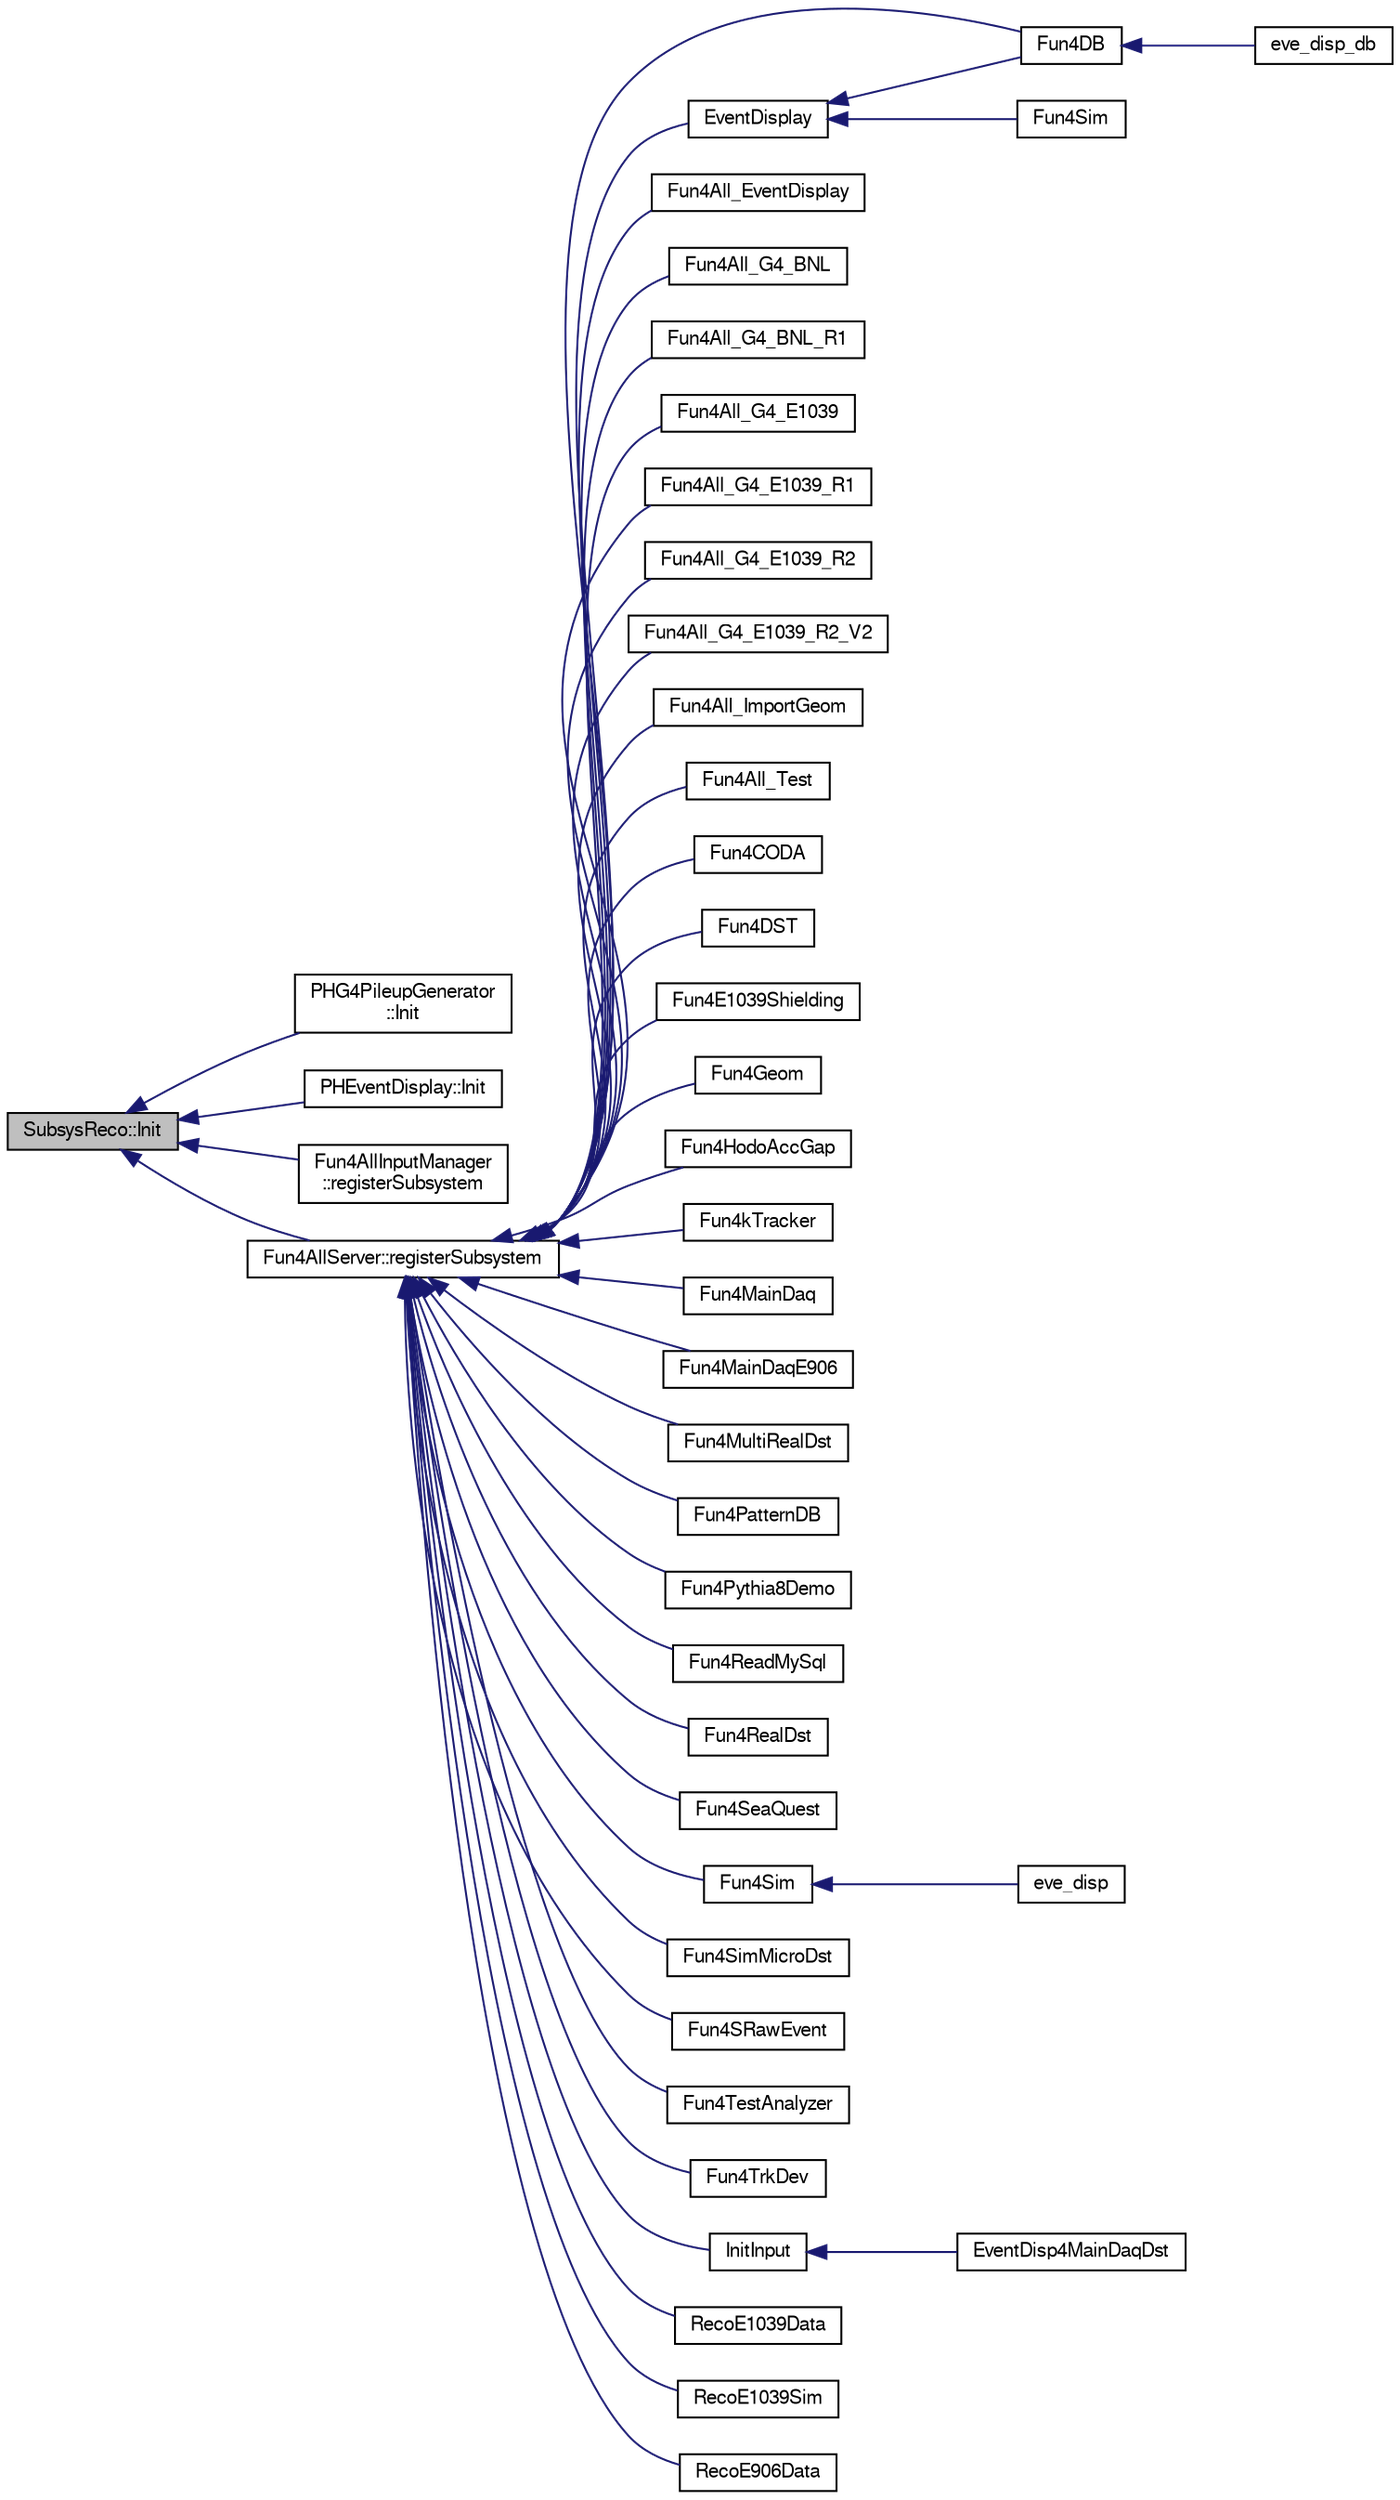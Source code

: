 digraph "SubsysReco::Init"
{
  bgcolor="transparent";
  edge [fontname="FreeSans",fontsize="10",labelfontname="FreeSans",labelfontsize="10"];
  node [fontname="FreeSans",fontsize="10",shape=record];
  rankdir="LR";
  Node1 [label="SubsysReco::Init",height=0.2,width=0.4,color="black", fillcolor="grey75", style="filled" fontcolor="black"];
  Node1 -> Node2 [dir="back",color="midnightblue",fontsize="10",style="solid",fontname="FreeSans"];
  Node2 [label="PHG4PileupGenerator\l::Init",height=0.2,width=0.4,color="black",URL="$dc/dbf/classPHG4PileupGenerator.html#a89997831d84f7b62d765cc9f6898d12d"];
  Node1 -> Node3 [dir="back",color="midnightblue",fontsize="10",style="solid",fontname="FreeSans"];
  Node3 [label="PHEventDisplay::Init",height=0.2,width=0.4,color="black",URL="$d1/dce/classPHEventDisplay.html#acbf5f402a323d8484a9afc42922fbcfb",tooltip="Module initialization. "];
  Node1 -> Node4 [dir="back",color="midnightblue",fontsize="10",style="solid",fontname="FreeSans"];
  Node4 [label="Fun4AllInputManager\l::registerSubsystem",height=0.2,width=0.4,color="black",URL="$d4/da9/classFun4AllInputManager.html#ac1910d048e912d51287df1e4f8579888"];
  Node1 -> Node5 [dir="back",color="midnightblue",fontsize="10",style="solid",fontname="FreeSans"];
  Node5 [label="Fun4AllServer::registerSubsystem",height=0.2,width=0.4,color="black",URL="$da/d29/classFun4AllServer.html#a0a9947db0ede1e55622001eb7515f8c0"];
  Node5 -> Node6 [dir="back",color="midnightblue",fontsize="10",style="solid",fontname="FreeSans"];
  Node6 [label="EventDisplay",height=0.2,width=0.4,color="black",URL="$dc/dca/EventDisplay_8C.html#a73499a8c2a3b275c83ac4bebf44db41e"];
  Node6 -> Node7 [dir="back",color="midnightblue",fontsize="10",style="solid",fontname="FreeSans"];
  Node7 [label="Fun4DB",height=0.2,width=0.4,color="black",URL="$df/dc0/Fun4DB_8C.html#a156048b96f7485e3cc410afbc05fc286"];
  Node7 -> Node8 [dir="back",color="midnightblue",fontsize="10",style="solid",fontname="FreeSans"];
  Node8 [label="eve_disp_db",height=0.2,width=0.4,color="black",URL="$de/d2a/eve__disp__db_8C.html#aa8b45dd9cf940c8aff427aed5d9db19f"];
  Node6 -> Node9 [dir="back",color="midnightblue",fontsize="10",style="solid",fontname="FreeSans"];
  Node9 [label="Fun4Sim",height=0.2,width=0.4,color="black",URL="$d5/d4a/e1039-analysis_2SimChainDev_2Fun4Sim_8C.html#a05d19d59f1955a51d54ae22957bbcf86"];
  Node5 -> Node10 [dir="back",color="midnightblue",fontsize="10",style="solid",fontname="FreeSans"];
  Node10 [label="Fun4All_EventDisplay",height=0.2,width=0.4,color="black",URL="$df/d27/Fun4All__EventDisplay_8C.html#a1882962483c970b18963752d848a9f60"];
  Node5 -> Node11 [dir="back",color="midnightblue",fontsize="10",style="solid",fontname="FreeSans"];
  Node11 [label="Fun4All_G4_BNL",height=0.2,width=0.4,color="black",URL="$d9/de0/Fun4All__G4__BNL_8C.html#a62a558c2bb73d1be82a65b16f52ce2e0"];
  Node5 -> Node12 [dir="back",color="midnightblue",fontsize="10",style="solid",fontname="FreeSans"];
  Node12 [label="Fun4All_G4_BNL_R1",height=0.2,width=0.4,color="black",URL="$de/dad/Fun4All__G4__BNL__R1_8C.html#a361be596f3554cfa3d0fc26346c50c31"];
  Node5 -> Node13 [dir="back",color="midnightblue",fontsize="10",style="solid",fontname="FreeSans"];
  Node13 [label="Fun4All_G4_E1039",height=0.2,width=0.4,color="black",URL="$d1/d24/Fun4All__G4__E1039_8C.html#ad81863c21df83a735c57713bc9ec59b1"];
  Node5 -> Node14 [dir="back",color="midnightblue",fontsize="10",style="solid",fontname="FreeSans"];
  Node14 [label="Fun4All_G4_E1039_R1",height=0.2,width=0.4,color="black",URL="$de/d10/Fun4All__G4__E1039__R1_8C.html#aa484b834b55e3114dfd4cd82dcd11831"];
  Node5 -> Node15 [dir="back",color="midnightblue",fontsize="10",style="solid",fontname="FreeSans"];
  Node15 [label="Fun4All_G4_E1039_R2",height=0.2,width=0.4,color="black",URL="$df/d98/Fun4All__G4__E1039__R2_8C.html#a0cc5938b98723b2d5216049aad7edb01"];
  Node5 -> Node16 [dir="back",color="midnightblue",fontsize="10",style="solid",fontname="FreeSans"];
  Node16 [label="Fun4All_G4_E1039_R2_V2",height=0.2,width=0.4,color="black",URL="$d1/d91/Fun4All__G4__E1039__R2__V2_8C.html#a89f8b08cddafb17f4ba14e509a0ca1db"];
  Node5 -> Node17 [dir="back",color="midnightblue",fontsize="10",style="solid",fontname="FreeSans"];
  Node17 [label="Fun4All_ImportGeom",height=0.2,width=0.4,color="black",URL="$d9/d0f/Fun4All__ImportGeom_8C.html#a3388968a8dae60e9eb62b1126f747b6a",tooltip="Read in a Geometry file, and output DST and ROOT TGeo files. "];
  Node5 -> Node18 [dir="back",color="midnightblue",fontsize="10",style="solid",fontname="FreeSans"];
  Node18 [label="Fun4All_Test",height=0.2,width=0.4,color="black",URL="$d5/db4/Fun4All__Test_8C.html#ae69a57ea66fbed58544200f95796a66f"];
  Node5 -> Node19 [dir="back",color="midnightblue",fontsize="10",style="solid",fontname="FreeSans"];
  Node19 [label="Fun4CODA",height=0.2,width=0.4,color="black",URL="$db/dbe/Fun4CODA_8C.html#a1bbee777074605aa2a59ddf9b2b52742"];
  Node5 -> Node7 [dir="back",color="midnightblue",fontsize="10",style="solid",fontname="FreeSans"];
  Node5 -> Node20 [dir="back",color="midnightblue",fontsize="10",style="solid",fontname="FreeSans"];
  Node20 [label="Fun4DST",height=0.2,width=0.4,color="black",URL="$de/daf/Fun4DST_8C.html#a6a43c5ad028285b022976fa872e60cbc"];
  Node5 -> Node21 [dir="back",color="midnightblue",fontsize="10",style="solid",fontname="FreeSans"];
  Node21 [label="Fun4E1039Shielding",height=0.2,width=0.4,color="black",URL="$d2/d24/Fun4E1039Shielding_8C.html#a42592782dd55d6e219305ff678a00dc2"];
  Node5 -> Node22 [dir="back",color="midnightblue",fontsize="10",style="solid",fontname="FreeSans"];
  Node22 [label="Fun4Geom",height=0.2,width=0.4,color="black",URL="$db/d7c/Fun4DumpGeom_8C.html#ac8b66de3cf15072c6969f76f6b8f7f4c"];
  Node5 -> Node23 [dir="back",color="midnightblue",fontsize="10",style="solid",fontname="FreeSans"];
  Node23 [label="Fun4HodoAccGap",height=0.2,width=0.4,color="black",URL="$d6/d6a/Fun4HodoAccGap_8C.html#a7aaa0687f144d5e7b417d7e9ac5f36da"];
  Node5 -> Node24 [dir="back",color="midnightblue",fontsize="10",style="solid",fontname="FreeSans"];
  Node24 [label="Fun4kTracker",height=0.2,width=0.4,color="black",URL="$dd/d7d/Fun4kTracker_8C.html#abe7052288e4678d0346333383ad821ff"];
  Node5 -> Node25 [dir="back",color="midnightblue",fontsize="10",style="solid",fontname="FreeSans"];
  Node25 [label="Fun4MainDaq",height=0.2,width=0.4,color="black",URL="$df/d6a/e1039-core_2online_2macros_2Fun4MainDaq_8C.html#ab9151bcfc5d35e7a25c9cf86fddd2bd2",tooltip="Fun4MainDaq.C: Fun4all macro to decode the MainDAQ data. "];
  Node5 -> Node26 [dir="back",color="midnightblue",fontsize="10",style="solid",fontname="FreeSans"];
  Node26 [label="Fun4MainDaqE906",height=0.2,width=0.4,color="black",URL="$d1/d6b/Fun4MainDaqE906_8C.html#a3617355b5c033a5635408b1cd8c29c35",tooltip="Fun4MainDaq.C: Fun4all macro to decode the MainDAQ data. "];
  Node5 -> Node27 [dir="back",color="midnightblue",fontsize="10",style="solid",fontname="FreeSans"];
  Node27 [label="Fun4MultiRealDst",height=0.2,width=0.4,color="black",URL="$da/daa/Fun4RealDst_8C.html#aa80eadb6952b5d52a756d7cf52d05770",tooltip="Function to analyze multiple DST files. "];
  Node5 -> Node28 [dir="back",color="midnightblue",fontsize="10",style="solid",fontname="FreeSans"];
  Node28 [label="Fun4PatternDB",height=0.2,width=0.4,color="black",URL="$d7/d66/Fun4PatternDB_8C.html#a9e68afec0dfdd12961d550386529d5eb"];
  Node5 -> Node29 [dir="back",color="midnightblue",fontsize="10",style="solid",fontname="FreeSans"];
  Node29 [label="Fun4Pythia8Demo",height=0.2,width=0.4,color="black",URL="$de/d66/Fun4Pythia8Demo_8C.html#a6a06be36766511c5ad76013c9cbfe5b5"];
  Node5 -> Node30 [dir="back",color="midnightblue",fontsize="10",style="solid",fontname="FreeSans"];
  Node30 [label="Fun4ReadMySql",height=0.2,width=0.4,color="black",URL="$d9/d8c/Fun4ReadMySql_8C.html#a82110168fa15d41b073c27eeadfc0ff3"];
  Node5 -> Node31 [dir="back",color="midnightblue",fontsize="10",style="solid",fontname="FreeSans"];
  Node31 [label="Fun4RealDst",height=0.2,width=0.4,color="black",URL="$da/daa/Fun4RealDst_8C.html#af2bc551d71266cd8c5a6daeea6a861d8",tooltip="Fun4MainDaq.C: Fun4all macro to decode the MainDAQ data. "];
  Node5 -> Node32 [dir="back",color="midnightblue",fontsize="10",style="solid",fontname="FreeSans"];
  Node32 [label="Fun4SeaQuest",height=0.2,width=0.4,color="black",URL="$d6/d4c/Fun4SeaQuest_8C.html#a81bffd149f5c71602cb40eb0f45019c3"];
  Node5 -> Node33 [dir="back",color="midnightblue",fontsize="10",style="solid",fontname="FreeSans"];
  Node33 [label="Fun4Sim",height=0.2,width=0.4,color="black",URL="$d7/d65/e1039-core_2macros_2Fun4Sim_8C.html#a5e9276116ae0064f58b288a1e0e4e3db"];
  Node33 -> Node34 [dir="back",color="midnightblue",fontsize="10",style="solid",fontname="FreeSans"];
  Node34 [label="eve_disp",height=0.2,width=0.4,color="black",URL="$d2/d96/eve__disp_8C.html#abeb034dea489ef1866373d2464ec5721"];
  Node5 -> Node35 [dir="back",color="midnightblue",fontsize="10",style="solid",fontname="FreeSans"];
  Node35 [label="Fun4SimMicroDst",height=0.2,width=0.4,color="black",URL="$d6/dac/Fun4SimMicroDst_8C.html#ab980c780491ded824d61247fc1fa6127",tooltip="Fun4SimMicroDst.C: Fun4all macro to analyze you uDST. "];
  Node5 -> Node36 [dir="back",color="midnightblue",fontsize="10",style="solid",fontname="FreeSans"];
  Node36 [label="Fun4SRawEvent",height=0.2,width=0.4,color="black",URL="$d8/de7/Fun4SRawEvent_8C.html#aaa9bb2e956ce860a8cb6e7845bcc4ed5"];
  Node5 -> Node37 [dir="back",color="midnightblue",fontsize="10",style="solid",fontname="FreeSans"];
  Node37 [label="Fun4TestAnalyzer",height=0.2,width=0.4,color="black",URL="$de/d48/Fun4TestAnalyzer_8C.html#af993f3ce438e5ebcb52b97e41124a3db"];
  Node5 -> Node38 [dir="back",color="midnightblue",fontsize="10",style="solid",fontname="FreeSans"];
  Node38 [label="Fun4TrkDev",height=0.2,width=0.4,color="black",URL="$d2/d3a/Fun4TrkDev_8C.html#abd98cf50196a6ad7cb2289d1f0442b73"];
  Node5 -> Node39 [dir="back",color="midnightblue",fontsize="10",style="solid",fontname="FreeSans"];
  Node39 [label="InitInput",height=0.2,width=0.4,color="black",URL="$d6/d9e/EventDisp4MainDaqDst_8C.html#a9d62acc9c2150e00b509d9d553d7d6c1"];
  Node39 -> Node40 [dir="back",color="midnightblue",fontsize="10",style="solid",fontname="FreeSans"];
  Node40 [label="EventDisp4MainDaqDst",height=0.2,width=0.4,color="black",URL="$d6/d9e/EventDisp4MainDaqDst_8C.html#a52e0269749883c6976db81717ead7d9b"];
  Node5 -> Node41 [dir="back",color="midnightblue",fontsize="10",style="solid",fontname="FreeSans"];
  Node41 [label="RecoE1039Data",height=0.2,width=0.4,color="black",URL="$db/dea/RecoE1039Data_8C.html#a619388c470b52b98a611cb6f18ba24c1"];
  Node5 -> Node42 [dir="back",color="midnightblue",fontsize="10",style="solid",fontname="FreeSans"];
  Node42 [label="RecoE1039Sim",height=0.2,width=0.4,color="black",URL="$d0/d9c/RecoE1039Sim_8C.html#a07edfd7b51752cb53ea50911050a8511"];
  Node5 -> Node43 [dir="back",color="midnightblue",fontsize="10",style="solid",fontname="FreeSans"];
  Node43 [label="RecoE906Data",height=0.2,width=0.4,color="black",URL="$df/d0c/RecoE906Data_8C.html#ad032525ca693000ba382d14d82bf9f2b"];
}
